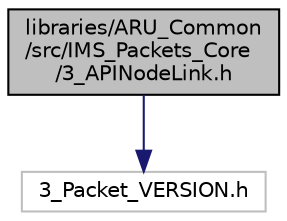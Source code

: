 digraph "libraries/ARU_Common/src/IMS_Packets_Core/3_APINodeLink.h"
{
 // LATEX_PDF_SIZE
  edge [fontname="Helvetica",fontsize="10",labelfontname="Helvetica",labelfontsize="10"];
  node [fontname="Helvetica",fontsize="10",shape=record];
  Node1 [label="libraries/ARU_Common\l/src/IMS_Packets_Core\l/3_APINodeLink.h",height=0.2,width=0.4,color="black", fillcolor="grey75", style="filled", fontcolor="black",tooltip="Extension of the Packets Core utilizing Header Packets."];
  Node1 -> Node2 [color="midnightblue",fontsize="10",style="solid",fontname="Helvetica"];
  Node2 [label="3_Packet_VERSION.h",height=0.2,width=0.4,color="grey75", fillcolor="white", style="filled",tooltip=" "];
}
